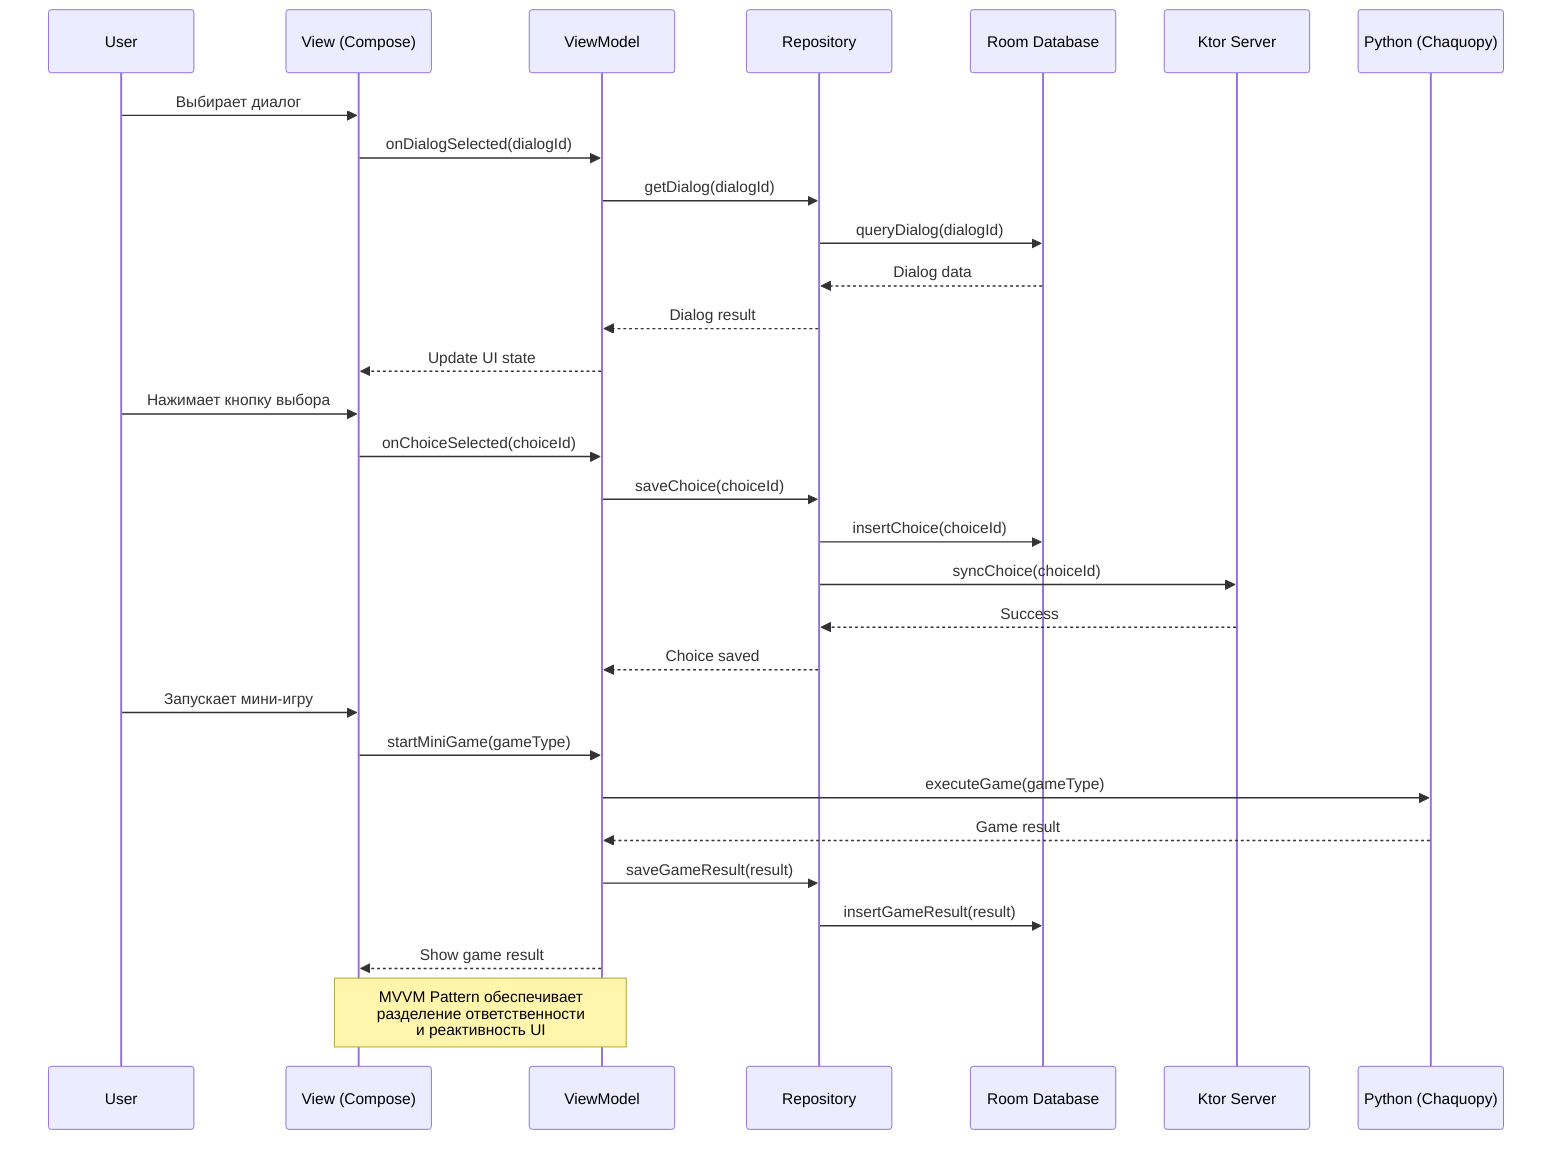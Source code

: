 ﻿sequenceDiagram
    participant U as User
    participant V as View (Compose)
    participant VM as ViewModel
    participant R as Repository
    participant DB as Room Database
    participant K as Ktor Server
    participant P as Python (Chaquopy)
    
    U->>V: Выбирает диалог
    V->>VM: onDialogSelected(dialogId)
    VM->>R: getDialog(dialogId)
    R->>DB: queryDialog(dialogId)
    DB-->>R: Dialog data
    R-->>VM: Dialog result
    VM-->>V: Update UI state
    
    U->>V: Нажимает кнопку выбора
    V->>VM: onChoiceSelected(choiceId)
    VM->>R: saveChoice(choiceId)
    R->>DB: insertChoice(choiceId)
    R->>K: syncChoice(choiceId)
    K-->>R: Success
    R-->>VM: Choice saved
    
    U->>V: Запускает мини-игру
    V->>VM: startMiniGame(gameType)
    VM->>P: executeGame(gameType)
    P-->>VM: Game result
    VM->>R: saveGameResult(result)
    R->>DB: insertGameResult(result)
    VM-->>V: Show game result
    
    Note over V,VM: MVVM Pattern обеспечивает<br/>разделение ответственности<br/>и реактивность UI